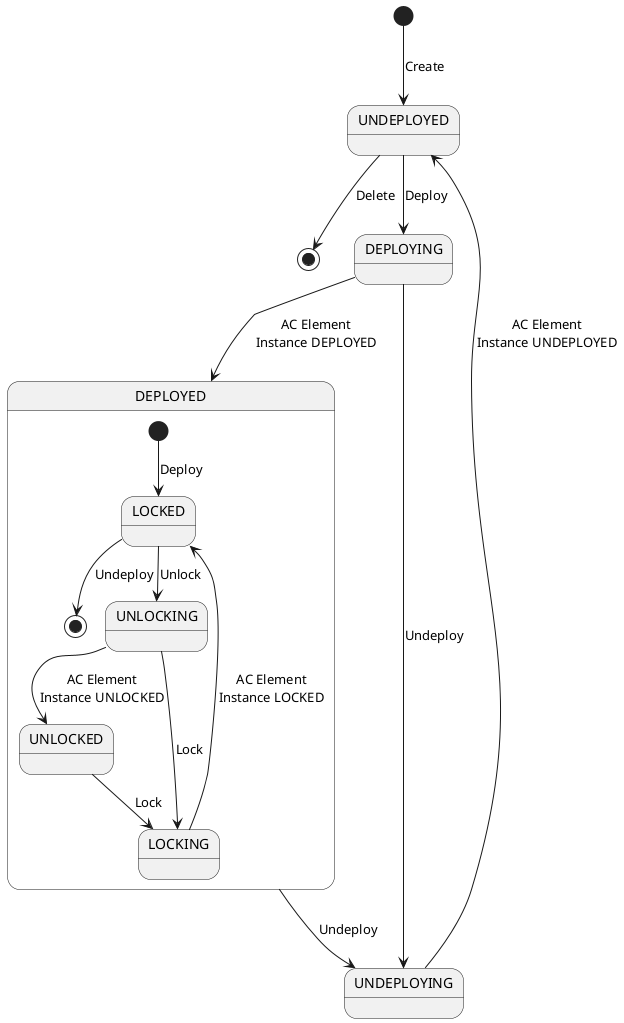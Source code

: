 @startuml

[*] --> UNDEPLOYED: Create
UNDEPLOYED --> [*]: Delete
UNDEPLOYED --> DEPLOYING: Deploy
DEPLOYING --> DEPLOYED: AC Element\nInstance DEPLOYED
DEPLOYING --> UNDEPLOYING: Undeploy
DEPLOYED --> UNDEPLOYING: Undeploy
UNDEPLOYING --> UNDEPLOYED: AC Element\nInstance UNDEPLOYED


state DEPLOYED {
 [*] --> LOCKED: Deploy
 LOCKED --> [*]: Undeploy
 LOCKED --> UNLOCKING: Unlock
 UNLOCKING --> UNLOCKED: AC Element\nInstance UNLOCKED
 UNLOCKED --> LOCKING: Lock
 UNLOCKING --> LOCKING: Lock
 LOCKING --> LOCKED: AC Element\nInstance LOCKED
}

@enduml
